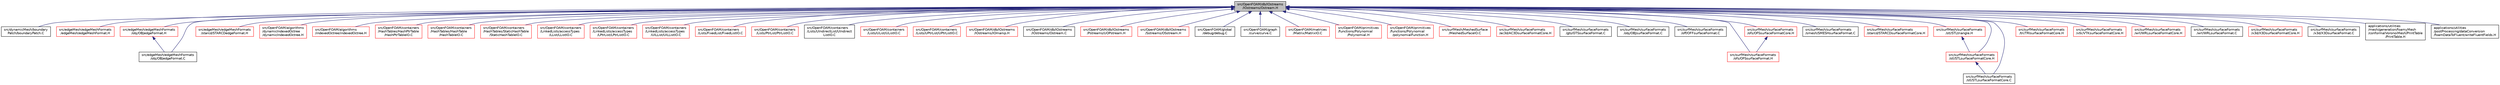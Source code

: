 digraph "src/OpenFOAM/db/IOstreams/IOstreams/Ostream.H"
{
  bgcolor="transparent";
  edge [fontname="Helvetica",fontsize="10",labelfontname="Helvetica",labelfontsize="10"];
  node [fontname="Helvetica",fontsize="10",shape=record];
  Node1 [label="src/OpenFOAM/db/IOstreams\l/IOstreams/Ostream.H",height=0.2,width=0.4,color="black", fillcolor="grey75", style="filled", fontcolor="black"];
  Node1 -> Node2 [dir="back",color="midnightblue",fontsize="10",style="solid",fontname="Helvetica"];
  Node2 [label="src/dynamicMesh/boundary\lPatch/boundaryPatch.C",height=0.2,width=0.4,color="black",URL="$a04911.html"];
  Node1 -> Node3 [dir="back",color="midnightblue",fontsize="10",style="solid",fontname="Helvetica"];
  Node3 [label="src/edgeMesh/edgeMeshFormats\l/edgeMesh/edgeMeshFormat.H",height=0.2,width=0.4,color="red",URL="$a05092.html"];
  Node1 -> Node4 [dir="back",color="midnightblue",fontsize="10",style="solid",fontname="Helvetica"];
  Node4 [label="src/edgeMesh/edgeMeshFormats\l/obj/OBJedgeFormat.H",height=0.2,width=0.4,color="red",URL="$a05103.html"];
  Node4 -> Node5 [dir="back",color="midnightblue",fontsize="10",style="solid",fontname="Helvetica"];
  Node5 [label="src/edgeMesh/edgeMeshFormats\l/obj/OBJedgeFormat.C",height=0.2,width=0.4,color="black",URL="$a05102.html"];
  Node1 -> Node5 [dir="back",color="midnightblue",fontsize="10",style="solid",fontname="Helvetica"];
  Node1 -> Node6 [dir="back",color="midnightblue",fontsize="10",style="solid",fontname="Helvetica"];
  Node6 [label="src/edgeMesh/edgeMeshFormats\l/starcd/STARCDedgeFormat.H",height=0.2,width=0.4,color="red",URL="$a05106.html"];
  Node1 -> Node7 [dir="back",color="midnightblue",fontsize="10",style="solid",fontname="Helvetica"];
  Node7 [label="src/OpenFOAM/algorithms\l/dynamicIndexedOctree\l/dynamicIndexedOctree.H",height=0.2,width=0.4,color="red",URL="$a07719.html"];
  Node1 -> Node8 [dir="back",color="midnightblue",fontsize="10",style="solid",fontname="Helvetica"];
  Node8 [label="src/OpenFOAM/algorithms\l/indexedOctree/indexedOctree.H",height=0.2,width=0.4,color="red",URL="$a07724.html"];
  Node1 -> Node9 [dir="back",color="midnightblue",fontsize="10",style="solid",fontname="Helvetica"];
  Node9 [label="src/OpenFOAM/containers\l/HashTables/HashPtrTable\l/HashPtrTableIO.C",height=0.2,width=0.4,color="red",URL="$a07752.html"];
  Node1 -> Node10 [dir="back",color="midnightblue",fontsize="10",style="solid",fontname="Helvetica"];
  Node10 [label="src/OpenFOAM/containers\l/HashTables/HashTable\l/HashTableIO.C",height=0.2,width=0.4,color="red",URL="$a07759.html"];
  Node1 -> Node11 [dir="back",color="midnightblue",fontsize="10",style="solid",fontname="Helvetica"];
  Node11 [label="src/OpenFOAM/containers\l/HashTables/StaticHashTable\l/StaticHashTableIO.C",height=0.2,width=0.4,color="red",URL="$a07766.html"];
  Node1 -> Node12 [dir="back",color="midnightblue",fontsize="10",style="solid",fontname="Helvetica"];
  Node12 [label="src/OpenFOAM/containers\l/LinkedLists/accessTypes\l/LList/LListIO.C",height=0.2,width=0.4,color="red",URL="$a07774.html"];
  Node1 -> Node13 [dir="back",color="midnightblue",fontsize="10",style="solid",fontname="Helvetica"];
  Node13 [label="src/OpenFOAM/containers\l/LinkedLists/accessTypes\l/LPtrList/LPtrListIO.C",height=0.2,width=0.4,color="red",URL="$a07777.html"];
  Node1 -> Node14 [dir="back",color="midnightblue",fontsize="10",style="solid",fontname="Helvetica"];
  Node14 [label="src/OpenFOAM/containers\l/LinkedLists/accessTypes\l/UILList/UILListIO.C",height=0.2,width=0.4,color="red",URL="$a07780.html"];
  Node1 -> Node15 [dir="back",color="midnightblue",fontsize="10",style="solid",fontname="Helvetica"];
  Node15 [label="src/OpenFOAM/containers\l/Lists/FixedList/FixedListIO.C",height=0.2,width=0.4,color="red",URL="$a07813.html"];
  Node1 -> Node16 [dir="back",color="midnightblue",fontsize="10",style="solid",fontname="Helvetica"];
  Node16 [label="src/OpenFOAM/containers\l/Lists/PtrList/PtrListIO.C",height=0.2,width=0.4,color="red",URL="$a07838.html"];
  Node1 -> Node17 [dir="back",color="midnightblue",fontsize="10",style="solid",fontname="Helvetica"];
  Node17 [label="src/OpenFOAM/containers\l/Lists/UIndirectList/UIndirect\lListIO.C",height=0.2,width=0.4,color="black",URL="$a07848.html"];
  Node1 -> Node18 [dir="back",color="midnightblue",fontsize="10",style="solid",fontname="Helvetica"];
  Node18 [label="src/OpenFOAM/containers\l/Lists/UList/UListIO.C",height=0.2,width=0.4,color="red",URL="$a07852.html"];
  Node1 -> Node19 [dir="back",color="midnightblue",fontsize="10",style="solid",fontname="Helvetica"];
  Node19 [label="src/OpenFOAM/containers\l/Lists/UPtrList/UPtrListIO.C",height=0.2,width=0.4,color="red",URL="$a07856.html"];
  Node1 -> Node20 [dir="back",color="midnightblue",fontsize="10",style="solid",fontname="Helvetica"];
  Node20 [label="src/OpenFOAM/db/IOstreams\l/IOstreams/IOmanip.H",height=0.2,width=0.4,color="red",URL="$a07964.html",tooltip="Istream and Ostream manipulators taking arguments. "];
  Node1 -> Node21 [dir="back",color="midnightblue",fontsize="10",style="solid",fontname="Helvetica"];
  Node21 [label="src/OpenFOAM/db/IOstreams\l/IOstreams/Ostream.C",height=0.2,width=0.4,color="black",URL="$a07969.html"];
  Node1 -> Node22 [dir="back",color="midnightblue",fontsize="10",style="solid",fontname="Helvetica"];
  Node22 [label="src/OpenFOAM/db/IOstreams\l/Pstreams/UOPstream.H",height=0.2,width=0.4,color="red",URL="$a07988.html"];
  Node1 -> Node23 [dir="back",color="midnightblue",fontsize="10",style="solid",fontname="Helvetica"];
  Node23 [label="src/OpenFOAM/db/IOstreams\l/Sstreams/OSstream.H",height=0.2,width=0.4,color="red",URL="$a07998.html"];
  Node1 -> Node24 [dir="back",color="midnightblue",fontsize="10",style="solid",fontname="Helvetica"];
  Node24 [label="src/OpenFOAM/global\l/debug/debug.C",height=0.2,width=0.4,color="black",URL="$a08353.html",tooltip="Class for handling debugging switches. "];
  Node1 -> Node25 [dir="back",color="midnightblue",fontsize="10",style="solid",fontname="Helvetica"];
  Node25 [label="src/OpenFOAM/graph\l/curve/curve.C",height=0.2,width=0.4,color="black",URL="$a08365.html"];
  Node1 -> Node26 [dir="back",color="midnightblue",fontsize="10",style="solid",fontname="Helvetica"];
  Node26 [label="src/OpenFOAM/matrices\l/Matrix/MatrixIO.C",height=0.2,width=0.4,color="red",URL="$a08609.html"];
  Node1 -> Node27 [dir="back",color="midnightblue",fontsize="10",style="solid",fontname="Helvetica"];
  Node27 [label="src/OpenFOAM/primitives\l/functions/Polynomial\l/Polynomial.H",height=0.2,width=0.4,color="red",URL="$a09044.html"];
  Node1 -> Node28 [dir="back",color="midnightblue",fontsize="10",style="solid",fontname="Helvetica"];
  Node28 [label="src/OpenFOAM/primitives\l/functions/Polynomial\l/polynomialFunction.H",height=0.2,width=0.4,color="red",URL="$a09046.html"];
  Node1 -> Node29 [dir="back",color="midnightblue",fontsize="10",style="solid",fontname="Helvetica"];
  Node29 [label="src/surfMesh/MeshedSurface\l/MeshedSurfaceIO.C",height=0.2,width=0.4,color="red",URL="$a10011.html"];
  Node1 -> Node30 [dir="back",color="midnightblue",fontsize="10",style="solid",fontname="Helvetica"];
  Node30 [label="src/surfMesh/surfaceFormats\l/ac3d/AC3DsurfaceFormatCore.H",height=0.2,width=0.4,color="red",URL="$a10025.html"];
  Node1 -> Node31 [dir="back",color="midnightblue",fontsize="10",style="solid",fontname="Helvetica"];
  Node31 [label="src/surfMesh/surfaceFormats\l/gts/GTSsurfaceFormat.C",height=0.2,width=0.4,color="black",URL="$a10031.html"];
  Node1 -> Node32 [dir="back",color="midnightblue",fontsize="10",style="solid",fontname="Helvetica"];
  Node32 [label="src/surfMesh/surfaceFormats\l/obj/OBJsurfaceFormat.C",height=0.2,width=0.4,color="black",URL="$a10039.html"];
  Node1 -> Node33 [dir="back",color="midnightblue",fontsize="10",style="solid",fontname="Helvetica"];
  Node33 [label="src/surfMesh/surfaceFormats\l/off/OFFsurfaceFormat.C",height=0.2,width=0.4,color="black",URL="$a10042.html"];
  Node1 -> Node34 [dir="back",color="midnightblue",fontsize="10",style="solid",fontname="Helvetica"];
  Node34 [label="src/surfMesh/surfaceFormats\l/ofs/OFSsurfaceFormat.H",height=0.2,width=0.4,color="red",URL="$a10046.html"];
  Node1 -> Node35 [dir="back",color="midnightblue",fontsize="10",style="solid",fontname="Helvetica"];
  Node35 [label="src/surfMesh/surfaceFormats\l/ofs/OFSsurfaceFormatCore.H",height=0.2,width=0.4,color="red",URL="$a10048.html"];
  Node35 -> Node34 [dir="back",color="midnightblue",fontsize="10",style="solid",fontname="Helvetica"];
  Node1 -> Node36 [dir="back",color="midnightblue",fontsize="10",style="solid",fontname="Helvetica"];
  Node36 [label="src/surfMesh/surfaceFormats\l/smesh/SMESHsurfaceFormat.C",height=0.2,width=0.4,color="black",URL="$a10050.html"];
  Node1 -> Node37 [dir="back",color="midnightblue",fontsize="10",style="solid",fontname="Helvetica"];
  Node37 [label="src/surfMesh/surfaceFormats\l/starcd/STARCDsurfaceFormatCore.H",height=0.2,width=0.4,color="red",URL="$a10056.html"];
  Node1 -> Node38 [dir="back",color="midnightblue",fontsize="10",style="solid",fontname="Helvetica"];
  Node38 [label="src/surfMesh/surfaceFormats\l/stl/STLtriangle.H",height=0.2,width=0.4,color="red",URL="$a10064.html"];
  Node38 -> Node39 [dir="back",color="midnightblue",fontsize="10",style="solid",fontname="Helvetica"];
  Node39 [label="src/surfMesh/surfaceFormats\l/stl/STLsurfaceFormatCore.H",height=0.2,width=0.4,color="red",URL="$a10062.html"];
  Node39 -> Node40 [dir="back",color="midnightblue",fontsize="10",style="solid",fontname="Helvetica"];
  Node40 [label="src/surfMesh/surfaceFormats\l/stl/STLsurfaceFormatCore.C",height=0.2,width=0.4,color="black",URL="$a10061.html"];
  Node1 -> Node39 [dir="back",color="midnightblue",fontsize="10",style="solid",fontname="Helvetica"];
  Node1 -> Node40 [dir="back",color="midnightblue",fontsize="10",style="solid",fontname="Helvetica"];
  Node1 -> Node41 [dir="back",color="midnightblue",fontsize="10",style="solid",fontname="Helvetica"];
  Node41 [label="src/surfMesh/surfaceFormats\l/tri/TRIsurfaceFormatCore.H",height=0.2,width=0.4,color="red",URL="$a10071.html"];
  Node1 -> Node42 [dir="back",color="midnightblue",fontsize="10",style="solid",fontname="Helvetica"];
  Node42 [label="src/surfMesh/surfaceFormats\l/vtk/VTKsurfaceFormatCore.H",height=0.2,width=0.4,color="red",URL="$a10076.html"];
  Node1 -> Node43 [dir="back",color="midnightblue",fontsize="10",style="solid",fontname="Helvetica"];
  Node43 [label="src/surfMesh/surfaceFormats\l/wrl/WRLsurfaceFormatCore.H",height=0.2,width=0.4,color="red",URL="$a10081.html"];
  Node1 -> Node44 [dir="back",color="midnightblue",fontsize="10",style="solid",fontname="Helvetica"];
  Node44 [label="src/surfMesh/surfaceFormats\l/wrl/WRLsurfaceFormat.C",height=0.2,width=0.4,color="black",URL="$a10078.html"];
  Node1 -> Node45 [dir="back",color="midnightblue",fontsize="10",style="solid",fontname="Helvetica"];
  Node45 [label="src/surfMesh/surfaceFormats\l/x3d/X3DsurfaceFormatCore.H",height=0.2,width=0.4,color="red",URL="$a10086.html"];
  Node1 -> Node46 [dir="back",color="midnightblue",fontsize="10",style="solid",fontname="Helvetica"];
  Node46 [label="src/surfMesh/surfaceFormats\l/x3d/X3DsurfaceFormat.C",height=0.2,width=0.4,color="black",URL="$a10083.html"];
  Node1 -> Node47 [dir="back",color="midnightblue",fontsize="10",style="solid",fontname="Helvetica"];
  Node47 [label="applications/utilities\l/mesh/generation/foamyMesh\l/conformalVoronoiMesh/PrintTable\l/PrintTable.H",height=0.2,width=0.4,color="black",URL="$a04242.html"];
  Node1 -> Node48 [dir="back",color="midnightblue",fontsize="10",style="solid",fontname="Helvetica"];
  Node48 [label="applications/utilities\l/postProcessing/dataConversion\l/foamDataToFluent/writeFluentFields.H",height=0.2,width=0.4,color="black",URL="$a04386.html"];
}
